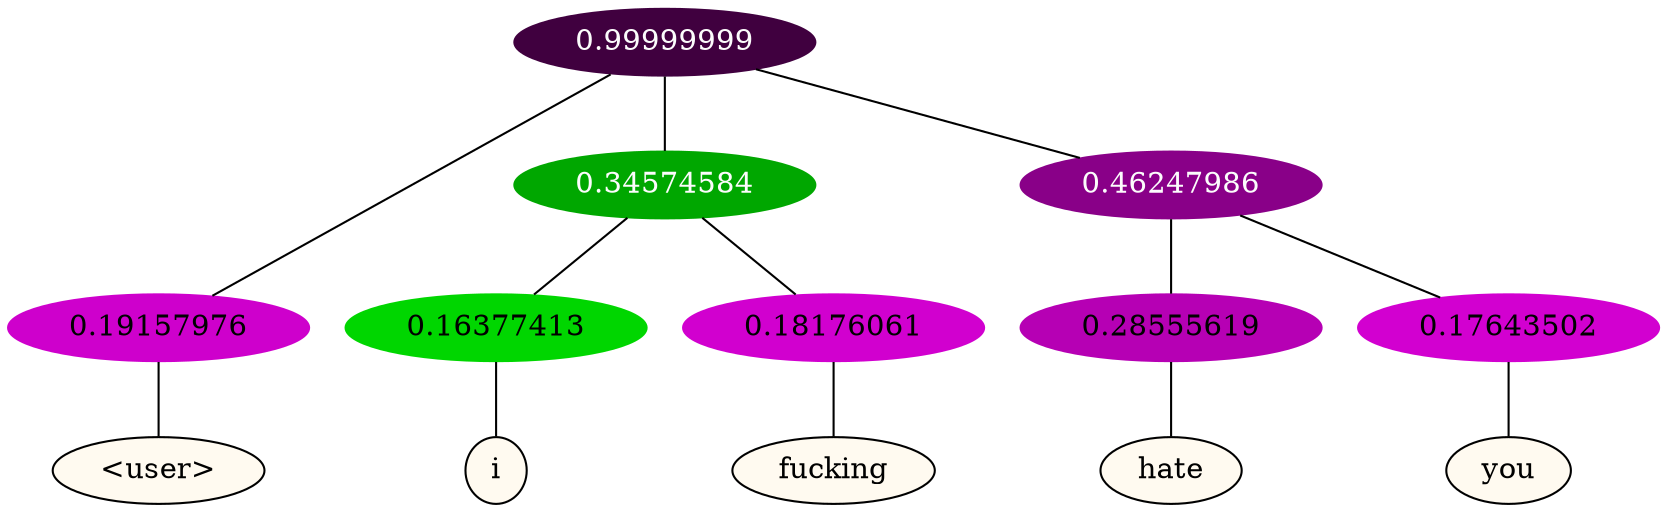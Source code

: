 graph {
	node [format=png height=0.15 nodesep=0.001 ordering=out overlap=prism overlap_scaling=0.01 ranksep=0.001 ratio=0.2 style=filled width=0.15]
	{
		rank=same
		a_w_1 [label="\<user\>" color=black fillcolor=floralwhite style="filled,solid"]
		a_w_4 [label=i color=black fillcolor=floralwhite style="filled,solid"]
		a_w_5 [label=fucking color=black fillcolor=floralwhite style="filled,solid"]
		a_w_6 [label=hate color=black fillcolor=floralwhite style="filled,solid"]
		a_w_7 [label=you color=black fillcolor=floralwhite style="filled,solid"]
	}
	a_n_1 -- a_w_1
	a_n_4 -- a_w_4
	a_n_5 -- a_w_5
	a_n_6 -- a_w_6
	a_n_7 -- a_w_7
	{
		rank=same
		a_n_1 [label=0.19157976 color="0.835 1.000 0.808" fontcolor=black]
		a_n_4 [label=0.16377413 color="0.334 1.000 0.836" fontcolor=black]
		a_n_5 [label=0.18176061 color="0.835 1.000 0.818" fontcolor=black]
		a_n_6 [label=0.28555619 color="0.835 1.000 0.714" fontcolor=black]
		a_n_7 [label=0.17643502 color="0.835 1.000 0.824" fontcolor=black]
	}
	a_n_0 [label=0.99999999 color="0.835 1.000 0.250" fontcolor=grey99]
	a_n_0 -- a_n_1
	a_n_2 [label=0.34574584 color="0.334 1.000 0.654" fontcolor=grey99]
	a_n_0 -- a_n_2
	a_n_3 [label=0.46247986 color="0.835 1.000 0.538" fontcolor=grey99]
	a_n_0 -- a_n_3
	a_n_2 -- a_n_4
	a_n_2 -- a_n_5
	a_n_3 -- a_n_6
	a_n_3 -- a_n_7
}
